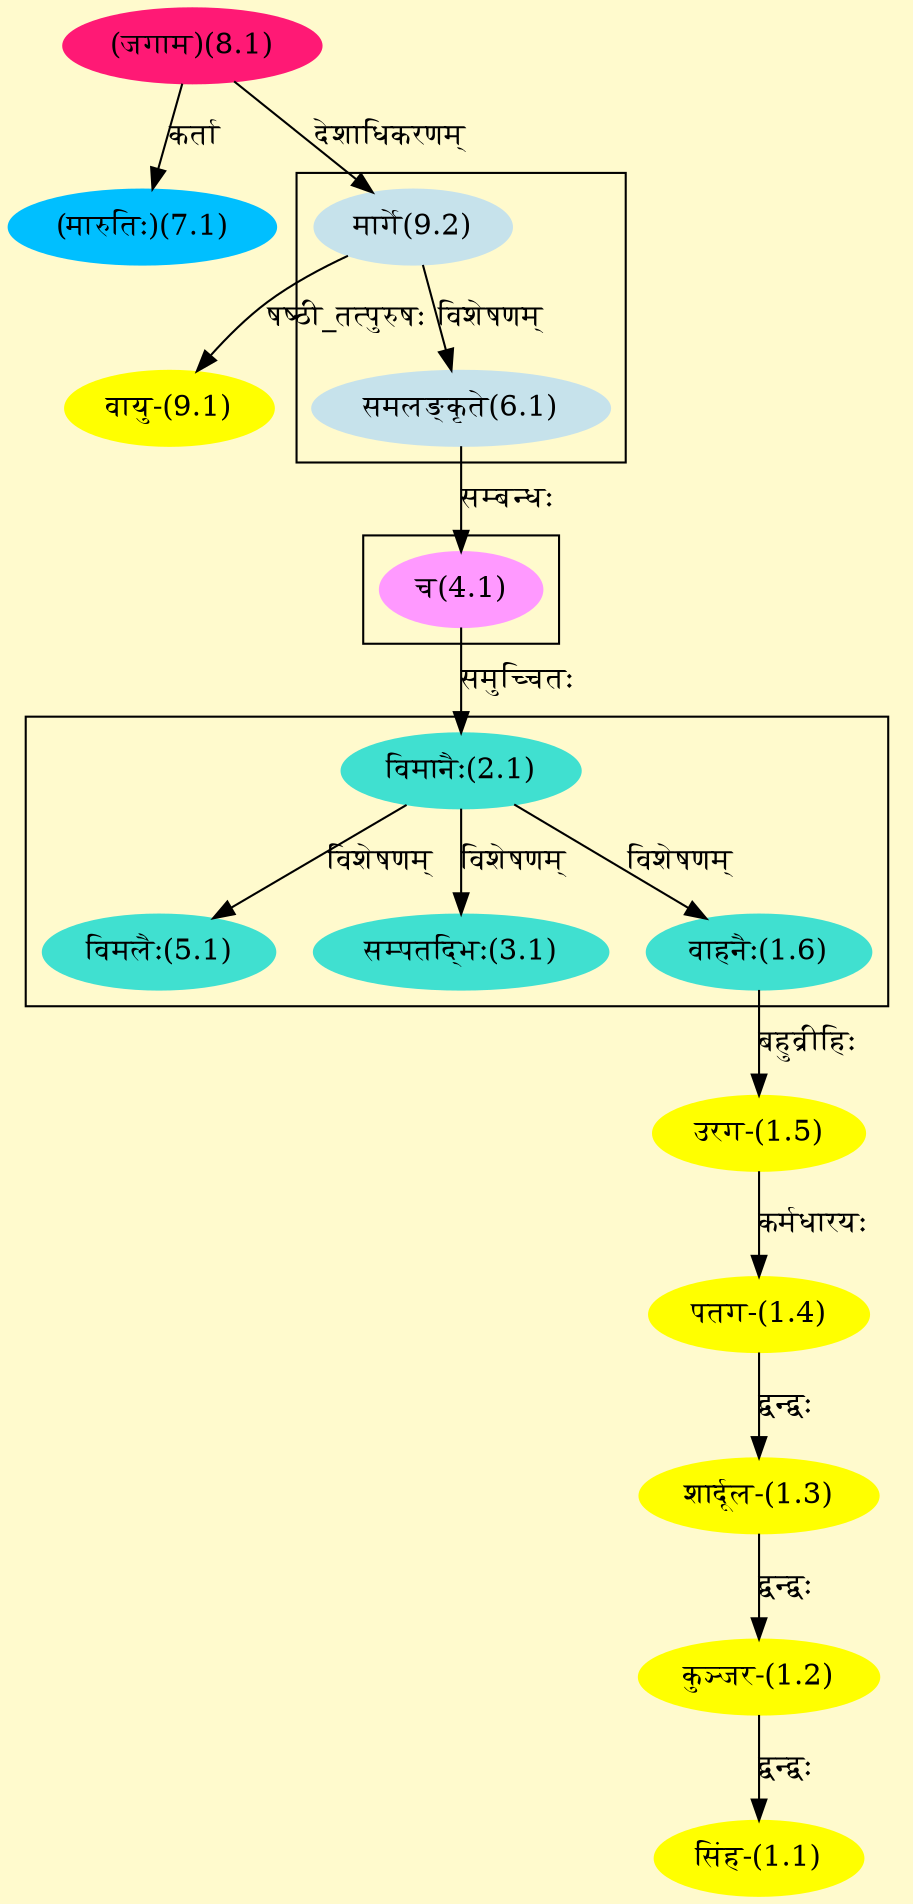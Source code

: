 digraph G{
rankdir=BT;
 compound=true;
 bgcolor="lemonchiffon1";

subgraph cluster_1{
Node1_6 [style=filled, color="#40E0D0" label = "वाहनैः(1.6)"]
Node2_1 [style=filled, color="#40E0D0" label = "विमानैः(2.1)"]
Node3_1 [style=filled, color="#40E0D0" label = "सम्पतद्भिः(3.1)"]
Node5_1 [style=filled, color="#40E0D0" label = "विमलैः(5.1)"]

}

subgraph cluster_2{
Node2_1 [style=filled, color="#40E0D0" label = "विमानैः(2.1)"]
Node4_1 [style=filled, color="#FF99FF" label = "च(4.1)"]
Node3_1 [style=filled, color="#40E0D0" label = "सम्पतद्भिः(3.1)"]
Node5_1 [style=filled, color="#40E0D0" label = "विमलैः(5.1)"]

}

subgraph cluster_3{
Node6_1 [style=filled, color="#C6E2EB" label = "समलङ्कृते(6.1)"]
Node9_2 [style=filled, color="#C6E2EB" label = "मार्गे(9.2)"]

}
Node1_1 [style=filled, color="#FFFF00" label = "सिंह-(1.1)"]
Node1_2 [style=filled, color="#FFFF00" label = "कुञ्जर-(1.2)"]
Node1_3 [style=filled, color="#FFFF00" label = "शार्दूल-(1.3)"]
Node1_4 [style=filled, color="#FFFF00" label = "पतग-(1.4)"]
Node1_5 [style=filled, color="#FFFF00" label = "उरग-(1.5)"]
Node1_6 [style=filled, color="#40E0D0" label = "वाहनैः(1.6)"]
Node4_1 [style=filled, color="#FF99FF" label = "च(4.1)"]
Node6_1 [style=filled, color="#C6E2EB" label = "समलङ्कृते(6.1)"]
Node7_1 [style=filled, color="#00BFFF" label = "(मारुतिः)(7.1)"]
Node8_1 [style=filled, color="#FF1975" label = "(जगाम)(8.1)"]
Node [style=filled, color="" label = "()"]
Node9_1 [style=filled, color="#FFFF00" label = "वायु-(9.1)"]
Node9_2 [style=filled, color="#C6E2EB" label = "मार्गे(9.2)"]
/* Start of Relations section */

Node1_1 -> Node1_2 [  label="द्वन्द्वः"  dir="back" ]
Node1_2 -> Node1_3 [  label="द्वन्द्वः"  dir="back" ]
Node1_3 -> Node1_4 [  label="द्वन्द्वः"  dir="back" ]
Node1_4 -> Node1_5 [  label="कर्मधारयः"  dir="back" ]
Node1_5 -> Node1_6 [  label="बहुव्रीहिः"  dir="back" ]
Node1_6 -> Node2_1 [  label="विशेषणम्"  dir="back" ]
Node2_1 -> Node4_1 [  label="समुच्चितः"  dir="back" ]
Node3_1 -> Node2_1 [  label="विशेषणम्"  dir="back" ]
Node4_1 -> Node6_1 [  label="सम्बन्धः"  dir="back" ]
Node5_1 -> Node2_1 [  label="विशेषणम्"  dir="back" ]
Node6_1 -> Node9_2 [  label="विशेषणम्"  dir="back" ]
Node7_1 -> Node8_1 [  label="कर्ता"  dir="back" ]
Node9_1 -> Node9_2 [  label="षष्ठी_तत्पुरुषः"  dir="back" ]
Node9_2 -> Node8_1 [  label="देशाधिकरणम्"  dir="back" ]
}
